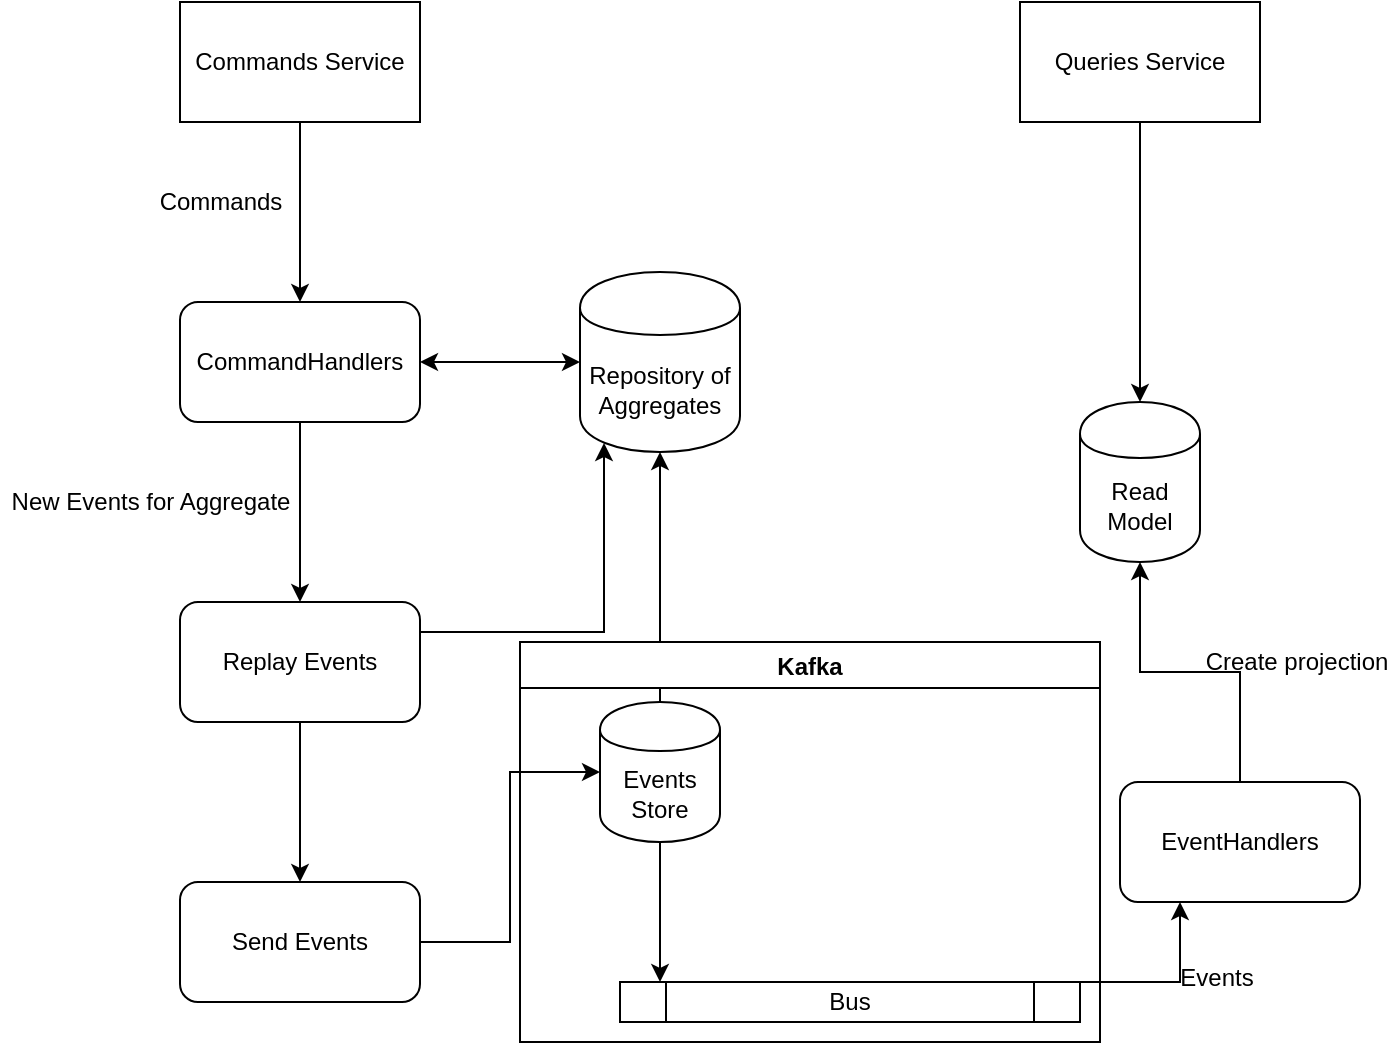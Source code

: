<mxfile version="12.9.9" type="device"><diagram id="akMQa3xycO321WbGtV34" name="Page-1"><mxGraphModel dx="1106" dy="860" grid="1" gridSize="10" guides="1" tooltips="1" connect="1" arrows="1" fold="1" page="1" pageScale="1" pageWidth="827" pageHeight="1169" math="0" shadow="0"><root><mxCell id="0"/><mxCell id="1" parent="0"/><mxCell id="lgPDbm1MgCjWx3L9VbpN-5" style="edgeStyle=orthogonalEdgeStyle;rounded=0;orthogonalLoop=1;jettySize=auto;html=1;exitX=0.5;exitY=1;exitDx=0;exitDy=0;" edge="1" parent="1" source="lgPDbm1MgCjWx3L9VbpN-1"><mxGeometry relative="1" as="geometry"><mxPoint x="180" y="300" as="targetPoint"/></mxGeometry></mxCell><mxCell id="lgPDbm1MgCjWx3L9VbpN-1" value="Commands Service" style="rounded=0;whiteSpace=wrap;html=1;" vertex="1" parent="1"><mxGeometry x="120" y="150" width="120" height="60" as="geometry"/></mxCell><mxCell id="lgPDbm1MgCjWx3L9VbpN-28" style="edgeStyle=orthogonalEdgeStyle;rounded=0;orthogonalLoop=1;jettySize=auto;html=1;entryX=0.5;entryY=0;entryDx=0;entryDy=0;" edge="1" parent="1" source="lgPDbm1MgCjWx3L9VbpN-3" target="lgPDbm1MgCjWx3L9VbpN-24"><mxGeometry relative="1" as="geometry"/></mxCell><mxCell id="lgPDbm1MgCjWx3L9VbpN-3" value="Queries Service" style="rounded=0;whiteSpace=wrap;html=1;" vertex="1" parent="1"><mxGeometry x="540" y="150" width="120" height="60" as="geometry"/></mxCell><mxCell id="lgPDbm1MgCjWx3L9VbpN-6" value="Commands" style="text;html=1;align=center;verticalAlign=middle;resizable=0;points=[];autosize=1;" vertex="1" parent="1"><mxGeometry x="100" y="240" width="80" height="20" as="geometry"/></mxCell><mxCell id="lgPDbm1MgCjWx3L9VbpN-16" style="edgeStyle=orthogonalEdgeStyle;rounded=0;orthogonalLoop=1;jettySize=auto;html=1;entryX=0.5;entryY=0;entryDx=0;entryDy=0;" edge="1" parent="1" source="lgPDbm1MgCjWx3L9VbpN-8" target="lgPDbm1MgCjWx3L9VbpN-15"><mxGeometry relative="1" as="geometry"/></mxCell><mxCell id="lgPDbm1MgCjWx3L9VbpN-8" value="CommandHandlers" style="rounded=1;whiteSpace=wrap;html=1;" vertex="1" parent="1"><mxGeometry x="120" y="300" width="120" height="60" as="geometry"/></mxCell><mxCell id="lgPDbm1MgCjWx3L9VbpN-9" value="Repository of Aggregates" style="shape=cylinder;whiteSpace=wrap;html=1;boundedLbl=1;backgroundOutline=1;" vertex="1" parent="1"><mxGeometry x="320" y="285" width="80" height="90" as="geometry"/></mxCell><mxCell id="lgPDbm1MgCjWx3L9VbpN-13" style="edgeStyle=orthogonalEdgeStyle;rounded=0;orthogonalLoop=1;jettySize=auto;html=1;" edge="1" parent="1" source="lgPDbm1MgCjWx3L9VbpN-11" target="lgPDbm1MgCjWx3L9VbpN-9"><mxGeometry relative="1" as="geometry"/></mxCell><mxCell id="lgPDbm1MgCjWx3L9VbpN-23" style="edgeStyle=orthogonalEdgeStyle;rounded=0;orthogonalLoop=1;jettySize=auto;html=1;entryX=0.087;entryY=0;entryDx=0;entryDy=0;entryPerimeter=0;" edge="1" parent="1" source="lgPDbm1MgCjWx3L9VbpN-11" target="lgPDbm1MgCjWx3L9VbpN-22"><mxGeometry relative="1" as="geometry"/></mxCell><mxCell id="lgPDbm1MgCjWx3L9VbpN-11" value="Events Store" style="shape=cylinder;whiteSpace=wrap;html=1;boundedLbl=1;backgroundOutline=1;" vertex="1" parent="1"><mxGeometry x="330" y="500" width="60" height="70" as="geometry"/></mxCell><mxCell id="lgPDbm1MgCjWx3L9VbpN-14" value="" style="endArrow=classic;startArrow=classic;html=1;entryX=0;entryY=0.5;entryDx=0;entryDy=0;exitX=1;exitY=0.5;exitDx=0;exitDy=0;" edge="1" parent="1" source="lgPDbm1MgCjWx3L9VbpN-8" target="lgPDbm1MgCjWx3L9VbpN-9"><mxGeometry width="50" height="50" relative="1" as="geometry"><mxPoint x="360" y="470" as="sourcePoint"/><mxPoint x="410" y="420" as="targetPoint"/></mxGeometry></mxCell><mxCell id="lgPDbm1MgCjWx3L9VbpN-18" style="edgeStyle=orthogonalEdgeStyle;rounded=0;orthogonalLoop=1;jettySize=auto;html=1;exitX=1;exitY=0.25;exitDx=0;exitDy=0;entryX=0.15;entryY=0.95;entryDx=0;entryDy=0;entryPerimeter=0;" edge="1" parent="1" source="lgPDbm1MgCjWx3L9VbpN-15" target="lgPDbm1MgCjWx3L9VbpN-9"><mxGeometry relative="1" as="geometry"/></mxCell><mxCell id="lgPDbm1MgCjWx3L9VbpN-20" value="" style="edgeStyle=orthogonalEdgeStyle;rounded=0;orthogonalLoop=1;jettySize=auto;html=1;" edge="1" parent="1" source="lgPDbm1MgCjWx3L9VbpN-15" target="lgPDbm1MgCjWx3L9VbpN-19"><mxGeometry relative="1" as="geometry"/></mxCell><mxCell id="lgPDbm1MgCjWx3L9VbpN-15" value="Replay Events" style="rounded=1;whiteSpace=wrap;html=1;" vertex="1" parent="1"><mxGeometry x="120" y="450" width="120" height="60" as="geometry"/></mxCell><mxCell id="lgPDbm1MgCjWx3L9VbpN-21" style="edgeStyle=orthogonalEdgeStyle;rounded=0;orthogonalLoop=1;jettySize=auto;html=1;entryX=0;entryY=0.5;entryDx=0;entryDy=0;" edge="1" parent="1" source="lgPDbm1MgCjWx3L9VbpN-19" target="lgPDbm1MgCjWx3L9VbpN-11"><mxGeometry relative="1" as="geometry"/></mxCell><mxCell id="lgPDbm1MgCjWx3L9VbpN-19" value="Send Events" style="rounded=1;whiteSpace=wrap;html=1;" vertex="1" parent="1"><mxGeometry x="120" y="590" width="120" height="60" as="geometry"/></mxCell><mxCell id="lgPDbm1MgCjWx3L9VbpN-17" value="New Events for Aggregate" style="text;html=1;align=center;verticalAlign=middle;resizable=0;points=[];autosize=1;" vertex="1" parent="1"><mxGeometry x="30" y="390" width="150" height="20" as="geometry"/></mxCell><mxCell id="lgPDbm1MgCjWx3L9VbpN-26" style="edgeStyle=orthogonalEdgeStyle;rounded=0;orthogonalLoop=1;jettySize=auto;html=1;exitX=1;exitY=0;exitDx=0;exitDy=0;entryX=0.25;entryY=1;entryDx=0;entryDy=0;" edge="1" parent="1" source="lgPDbm1MgCjWx3L9VbpN-22" target="lgPDbm1MgCjWx3L9VbpN-25"><mxGeometry relative="1" as="geometry"><Array as="points"><mxPoint x="620" y="640"/></Array></mxGeometry></mxCell><mxCell id="lgPDbm1MgCjWx3L9VbpN-29" value="Events" style="text;html=1;align=center;verticalAlign=middle;resizable=0;points=[];" vertex="1" connectable="0" parent="lgPDbm1MgCjWx3L9VbpN-26"><mxGeometry x="-0.2" y="2" relative="1" as="geometry"><mxPoint x="32" as="offset"/></mxGeometry></mxCell><mxCell id="lgPDbm1MgCjWx3L9VbpN-22" value="Bus" style="shape=process;whiteSpace=wrap;html=1;backgroundOutline=1;" vertex="1" parent="1"><mxGeometry x="340" y="640" width="230" height="20" as="geometry"/></mxCell><mxCell id="lgPDbm1MgCjWx3L9VbpN-24" value="Read Model" style="shape=cylinder;whiteSpace=wrap;html=1;boundedLbl=1;backgroundOutline=1;" vertex="1" parent="1"><mxGeometry x="570" y="350" width="60" height="80" as="geometry"/></mxCell><mxCell id="lgPDbm1MgCjWx3L9VbpN-27" style="edgeStyle=orthogonalEdgeStyle;rounded=0;orthogonalLoop=1;jettySize=auto;html=1;entryX=0.5;entryY=1;entryDx=0;entryDy=0;" edge="1" parent="1" source="lgPDbm1MgCjWx3L9VbpN-25" target="lgPDbm1MgCjWx3L9VbpN-24"><mxGeometry relative="1" as="geometry"/></mxCell><mxCell id="lgPDbm1MgCjWx3L9VbpN-30" value="Create projection" style="text;html=1;align=center;verticalAlign=middle;resizable=0;points=[];" vertex="1" connectable="0" parent="lgPDbm1MgCjWx3L9VbpN-27"><mxGeometry x="-0.082" y="-4" relative="1" as="geometry"><mxPoint x="46" y="-1" as="offset"/></mxGeometry></mxCell><mxCell id="lgPDbm1MgCjWx3L9VbpN-25" value="EventHandlers" style="rounded=1;whiteSpace=wrap;html=1;" vertex="1" parent="1"><mxGeometry x="590" y="540" width="120" height="60" as="geometry"/></mxCell><mxCell id="lgPDbm1MgCjWx3L9VbpN-32" value="Kafka" style="swimlane;" vertex="1" parent="1"><mxGeometry x="290" y="470" width="290" height="200" as="geometry"/></mxCell></root></mxGraphModel></diagram></mxfile>